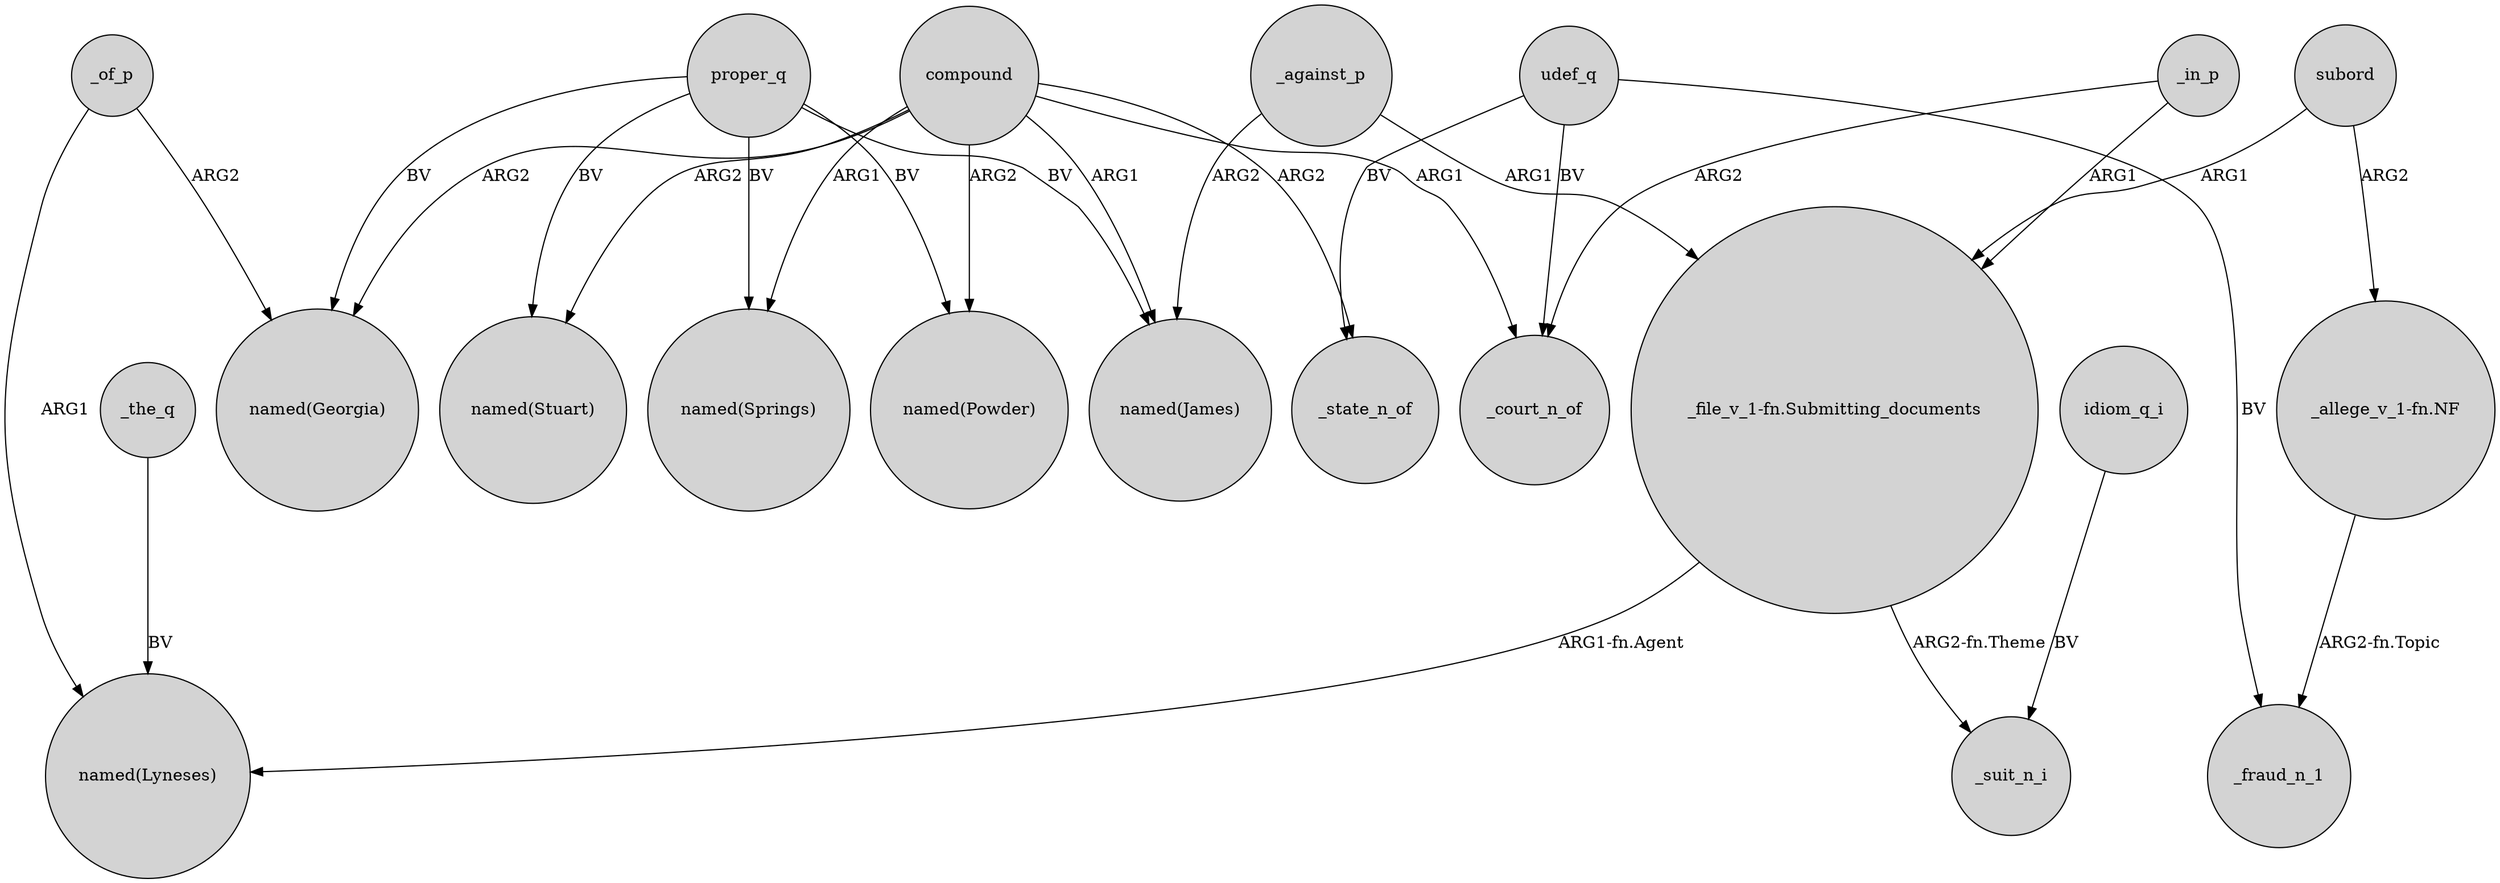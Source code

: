 digraph {
	node [shape=circle style=filled]
	_against_p -> "_file_v_1-fn.Submitting_documents" [label=ARG1]
	subord -> "_file_v_1-fn.Submitting_documents" [label=ARG1]
	compound -> "named(Springs)" [label=ARG1]
	_of_p -> "named(Lyneses)" [label=ARG1]
	udef_q -> _state_n_of [label=BV]
	idiom_q_i -> _suit_n_i [label=BV]
	udef_q -> _court_n_of [label=BV]
	compound -> _state_n_of [label=ARG2]
	compound -> "named(Georgia)" [label=ARG2]
	proper_q -> "named(Springs)" [label=BV]
	compound -> "named(Stuart)" [label=ARG2]
	_the_q -> "named(Lyneses)" [label=BV]
	_of_p -> "named(Georgia)" [label=ARG2]
	_in_p -> "_file_v_1-fn.Submitting_documents" [label=ARG1]
	udef_q -> _fraud_n_1 [label=BV]
	"_file_v_1-fn.Submitting_documents" -> "named(Lyneses)" [label="ARG1-fn.Agent"]
	_in_p -> _court_n_of [label=ARG2]
	subord -> "_allege_v_1-fn.NF" [label=ARG2]
	_against_p -> "named(James)" [label=ARG2]
	compound -> "named(Powder)" [label=ARG2]
	compound -> "named(James)" [label=ARG1]
	proper_q -> "named(James)" [label=BV]
	"_allege_v_1-fn.NF" -> _fraud_n_1 [label="ARG2-fn.Topic"]
	proper_q -> "named(Georgia)" [label=BV]
	"_file_v_1-fn.Submitting_documents" -> _suit_n_i [label="ARG2-fn.Theme"]
	proper_q -> "named(Powder)" [label=BV]
	proper_q -> "named(Stuart)" [label=BV]
	compound -> _court_n_of [label=ARG1]
}

